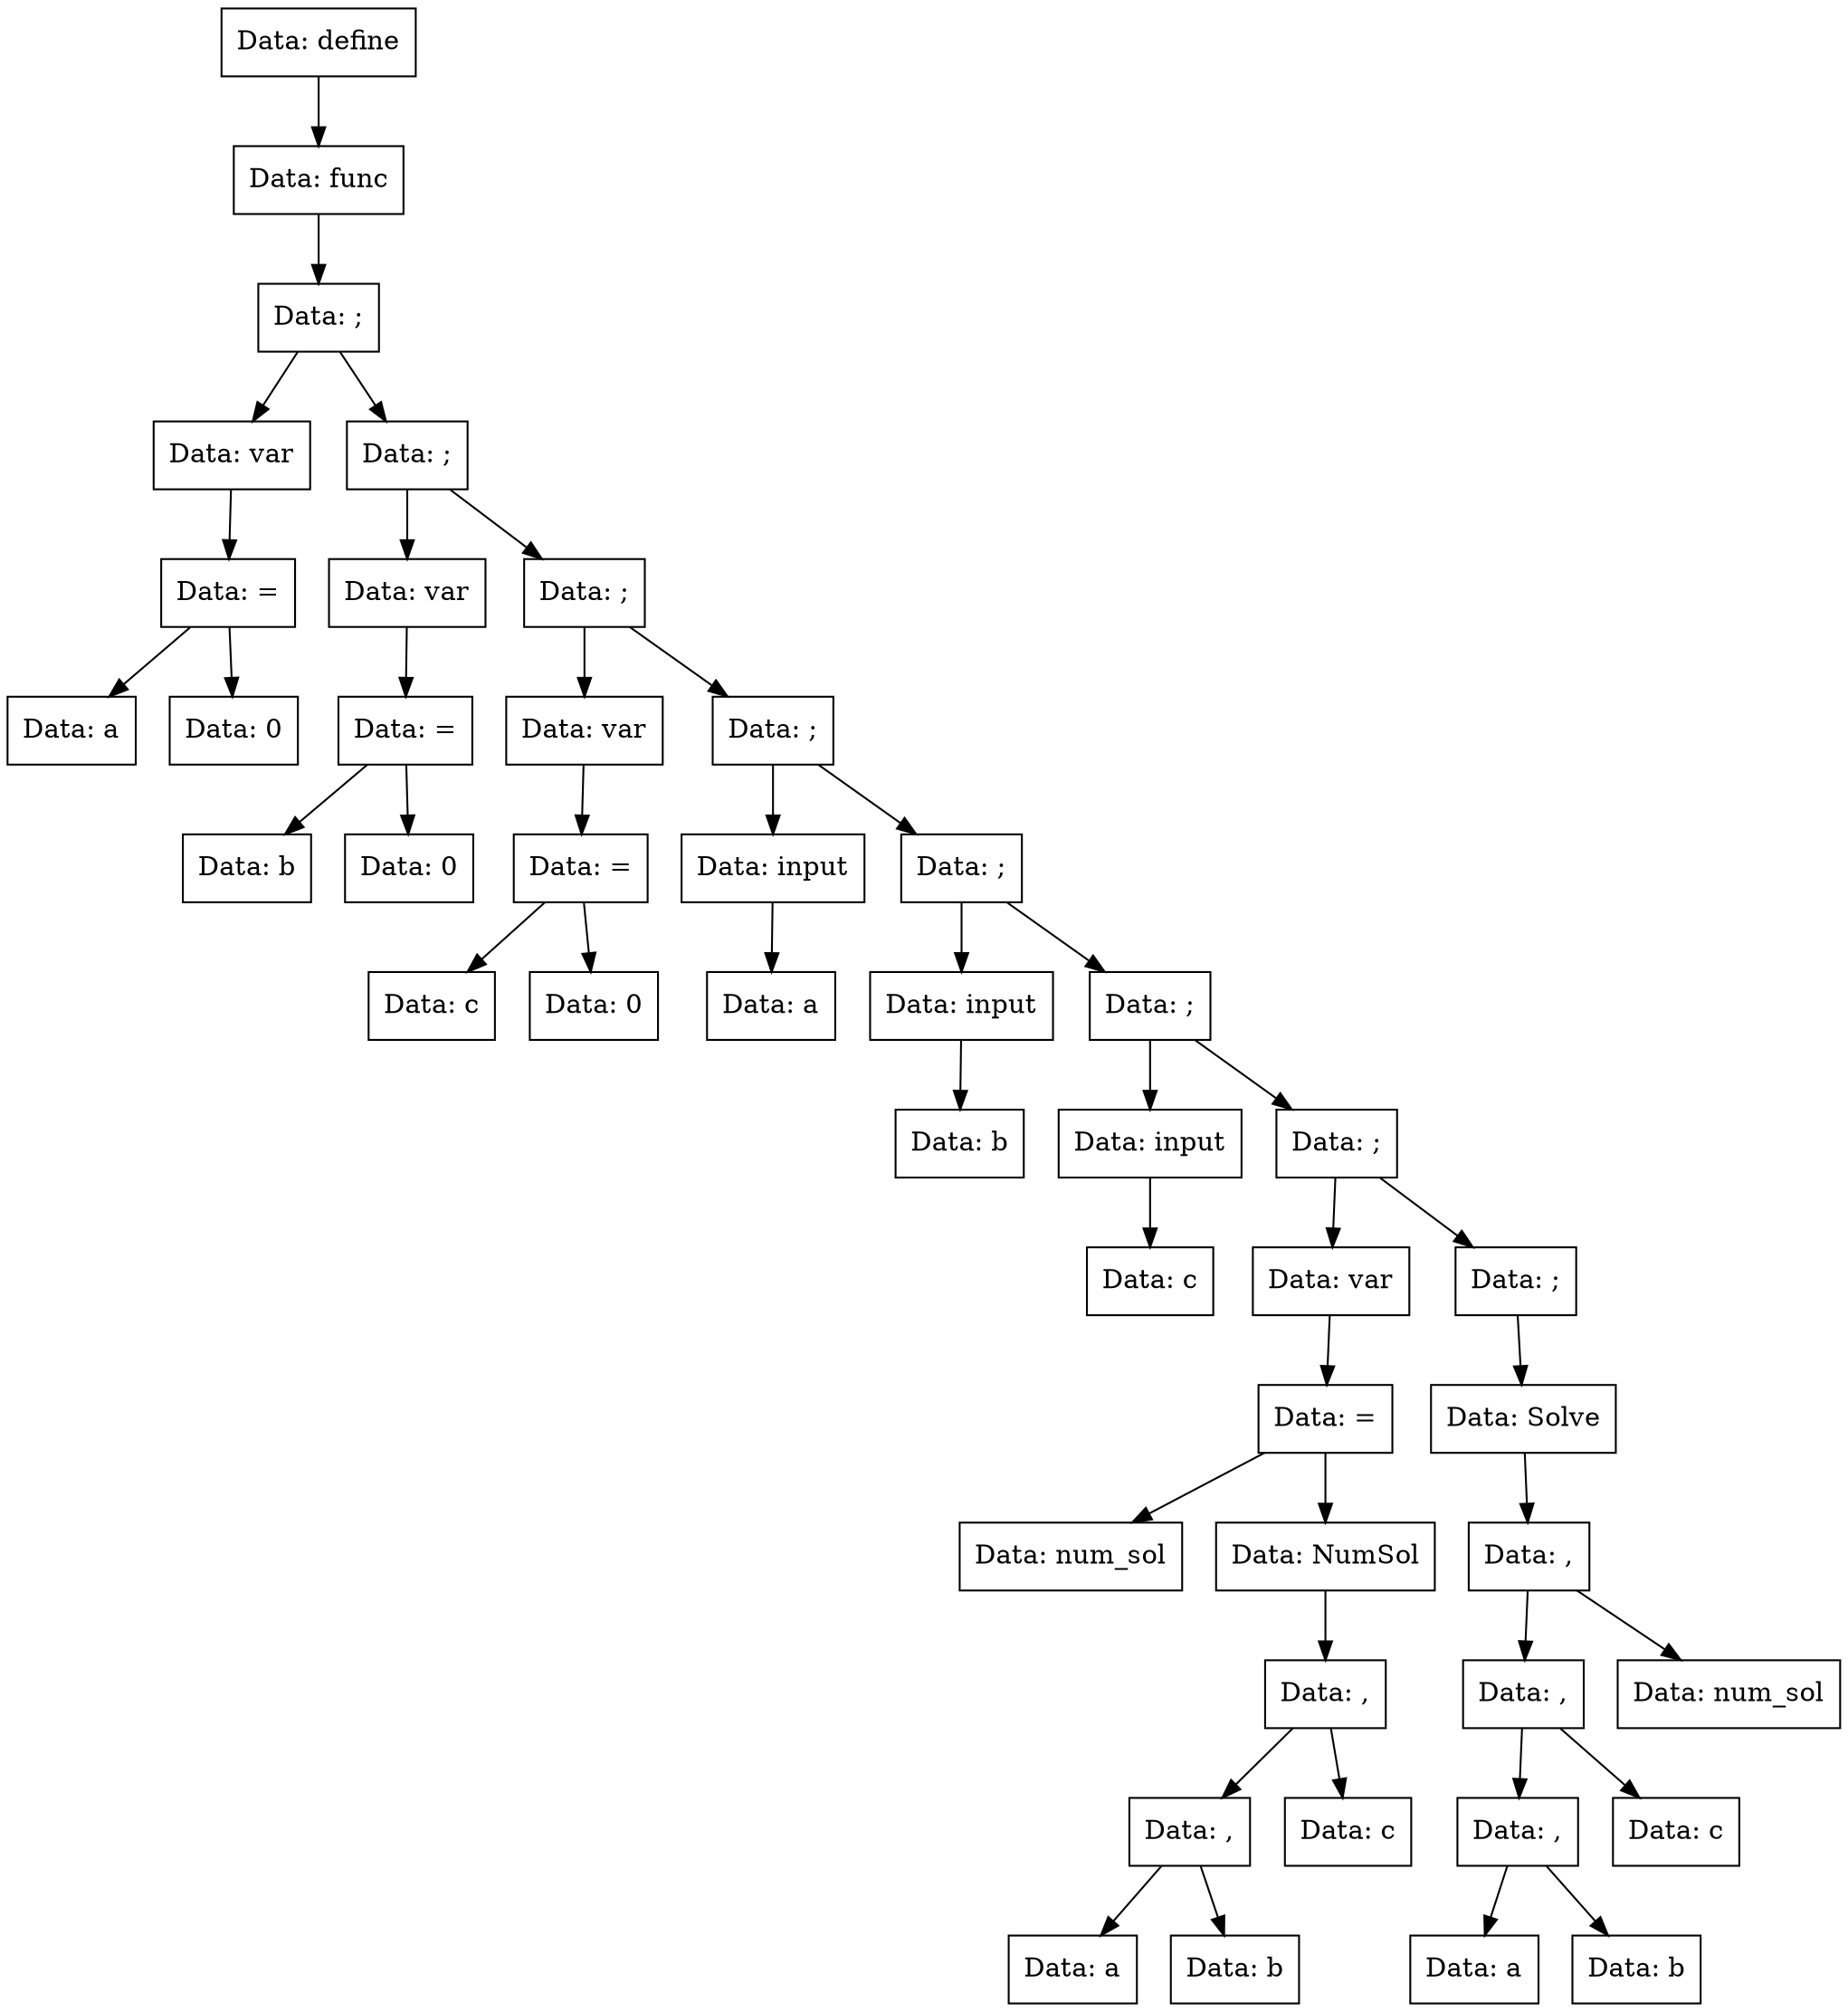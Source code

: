 digraph func{
Node0x56543b710e00[shape="record", label="Data: define"];
Node0x56543b710ea0[shape="record", label="Data: func"];
Node0x56543b710e50[shape="record", label="Data: ;"];
Node0x56543b710c20[shape="record", label="Data: var"];
Node0x56543b710c70[shape="record", label="Data: ="];
Node0x56543b710d10[shape="record", label="Data: a"];
Node0x56543b710c70->Node0x56543b710d10;
Node0x56543b710cc0[shape="record", label="Data: 0"];
Node0x56543b710c70->Node0x56543b710cc0;
Node0x56543b710c20->Node0x56543b710c70;
Node0x56543b710e50->Node0x56543b710c20;
Node0x56543b710b30[shape="record", label="Data: ;"];
Node0x56543b711260[shape="record", label="Data: var"];
Node0x56543b711170[shape="record", label="Data: ="];
Node0x56543b711080[shape="record", label="Data: b"];
Node0x56543b711170->Node0x56543b711080;
Node0x56543b710ef0[shape="record", label="Data: 0"];
Node0x56543b711170->Node0x56543b710ef0;
Node0x56543b711260->Node0x56543b711170;
Node0x56543b710b30->Node0x56543b711260;
Node0x56543b710d60[shape="record", label="Data: ;"];
Node0x56543b710bd0[shape="record", label="Data: var"];
Node0x56543b710b80[shape="record", label="Data: ="];
Node0x56543b711350[shape="record", label="Data: c"];
Node0x56543b710b80->Node0x56543b711350;
Node0x56543b7117b0[shape="record", label="Data: 0"];
Node0x56543b710b80->Node0x56543b7117b0;
Node0x56543b710bd0->Node0x56543b710b80;
Node0x56543b710d60->Node0x56543b710bd0;
Node0x56543b7118a0[shape="record", label="Data: ;"];
Node0x56543b711760[shape="record", label="Data: input"];
Node0x56543b7118f0[shape="record", label="Data: a"];
Node0x56543b711760->Node0x56543b7118f0;
Node0x56543b7118a0->Node0x56543b711760;
Node0x56543b711710[shape="record", label="Data: ;"];
Node0x56543b7116c0[shape="record", label="Data: input"];
Node0x56543b711670[shape="record", label="Data: b"];
Node0x56543b7116c0->Node0x56543b711670;
Node0x56543b711710->Node0x56543b7116c0;
Node0x56543b711850[shape="record", label="Data: ;"];
Node0x56543b711530[shape="record", label="Data: input"];
Node0x56543b711620[shape="record", label="Data: c"];
Node0x56543b711530->Node0x56543b711620;
Node0x56543b711850->Node0x56543b711530;
Node0x56543b7114e0[shape="record", label="Data: ;"];
Node0x56543b711490[shape="record", label="Data: var"];
Node0x56543b7113f0[shape="record", label="Data: ="];
Node0x56543b7113a0[shape="record", label="Data: num_sol"];
Node0x56543b7113f0->Node0x56543b7113a0;
Node0x56543b711800[shape="record", label="Data: NumSol"];
Node0x56543b7115d0[shape="record", label="Data: ,"];
Node0x56543b7110d0[shape="record", label="Data: ,"];
Node0x56543b711210[shape="record", label="Data: a"];
Node0x56543b7110d0->Node0x56543b711210;
Node0x56543b7111c0[shape="record", label="Data: b"];
Node0x56543b7110d0->Node0x56543b7111c0;
Node0x56543b7115d0->Node0x56543b7110d0;
Node0x56543b711300[shape="record", label="Data: c"];
Node0x56543b7115d0->Node0x56543b711300;
Node0x56543b711800->Node0x56543b7115d0;
Node0x56543b7113f0->Node0x56543b711800;
Node0x56543b711490->Node0x56543b7113f0;
Node0x56543b7114e0->Node0x56543b711490;
Node0x56543b7112b0[shape="record", label="Data: ;"];
Node0x56543b711440[shape="record", label="Data: Solve"];
Node0x56543b711580[shape="record", label="Data: ,"];
Node0x56543b711120[shape="record", label="Data: ,"];
Node0x56543b710db0[shape="record", label="Data: ,"];
Node0x56543b710fe0[shape="record", label="Data: a"];
Node0x56543b710db0->Node0x56543b710fe0;
Node0x56543b711030[shape="record", label="Data: b"];
Node0x56543b710db0->Node0x56543b711030;
Node0x56543b711120->Node0x56543b710db0;
Node0x56543b710f90[shape="record", label="Data: c"];
Node0x56543b711120->Node0x56543b710f90;
Node0x56543b711580->Node0x56543b711120;
Node0x56543b710f40[shape="record", label="Data: num_sol"];
Node0x56543b711580->Node0x56543b710f40;
Node0x56543b711440->Node0x56543b711580;
Node0x56543b7112b0->Node0x56543b711440;
Node0x56543b7114e0->Node0x56543b7112b0;
Node0x56543b711850->Node0x56543b7114e0;
Node0x56543b711710->Node0x56543b711850;
Node0x56543b7118a0->Node0x56543b711710;
Node0x56543b710d60->Node0x56543b7118a0;
Node0x56543b710b30->Node0x56543b710d60;
Node0x56543b710e50->Node0x56543b710b30;
Node0x56543b710ea0->Node0x56543b710e50;
Node0x56543b710e00->Node0x56543b710ea0;
}